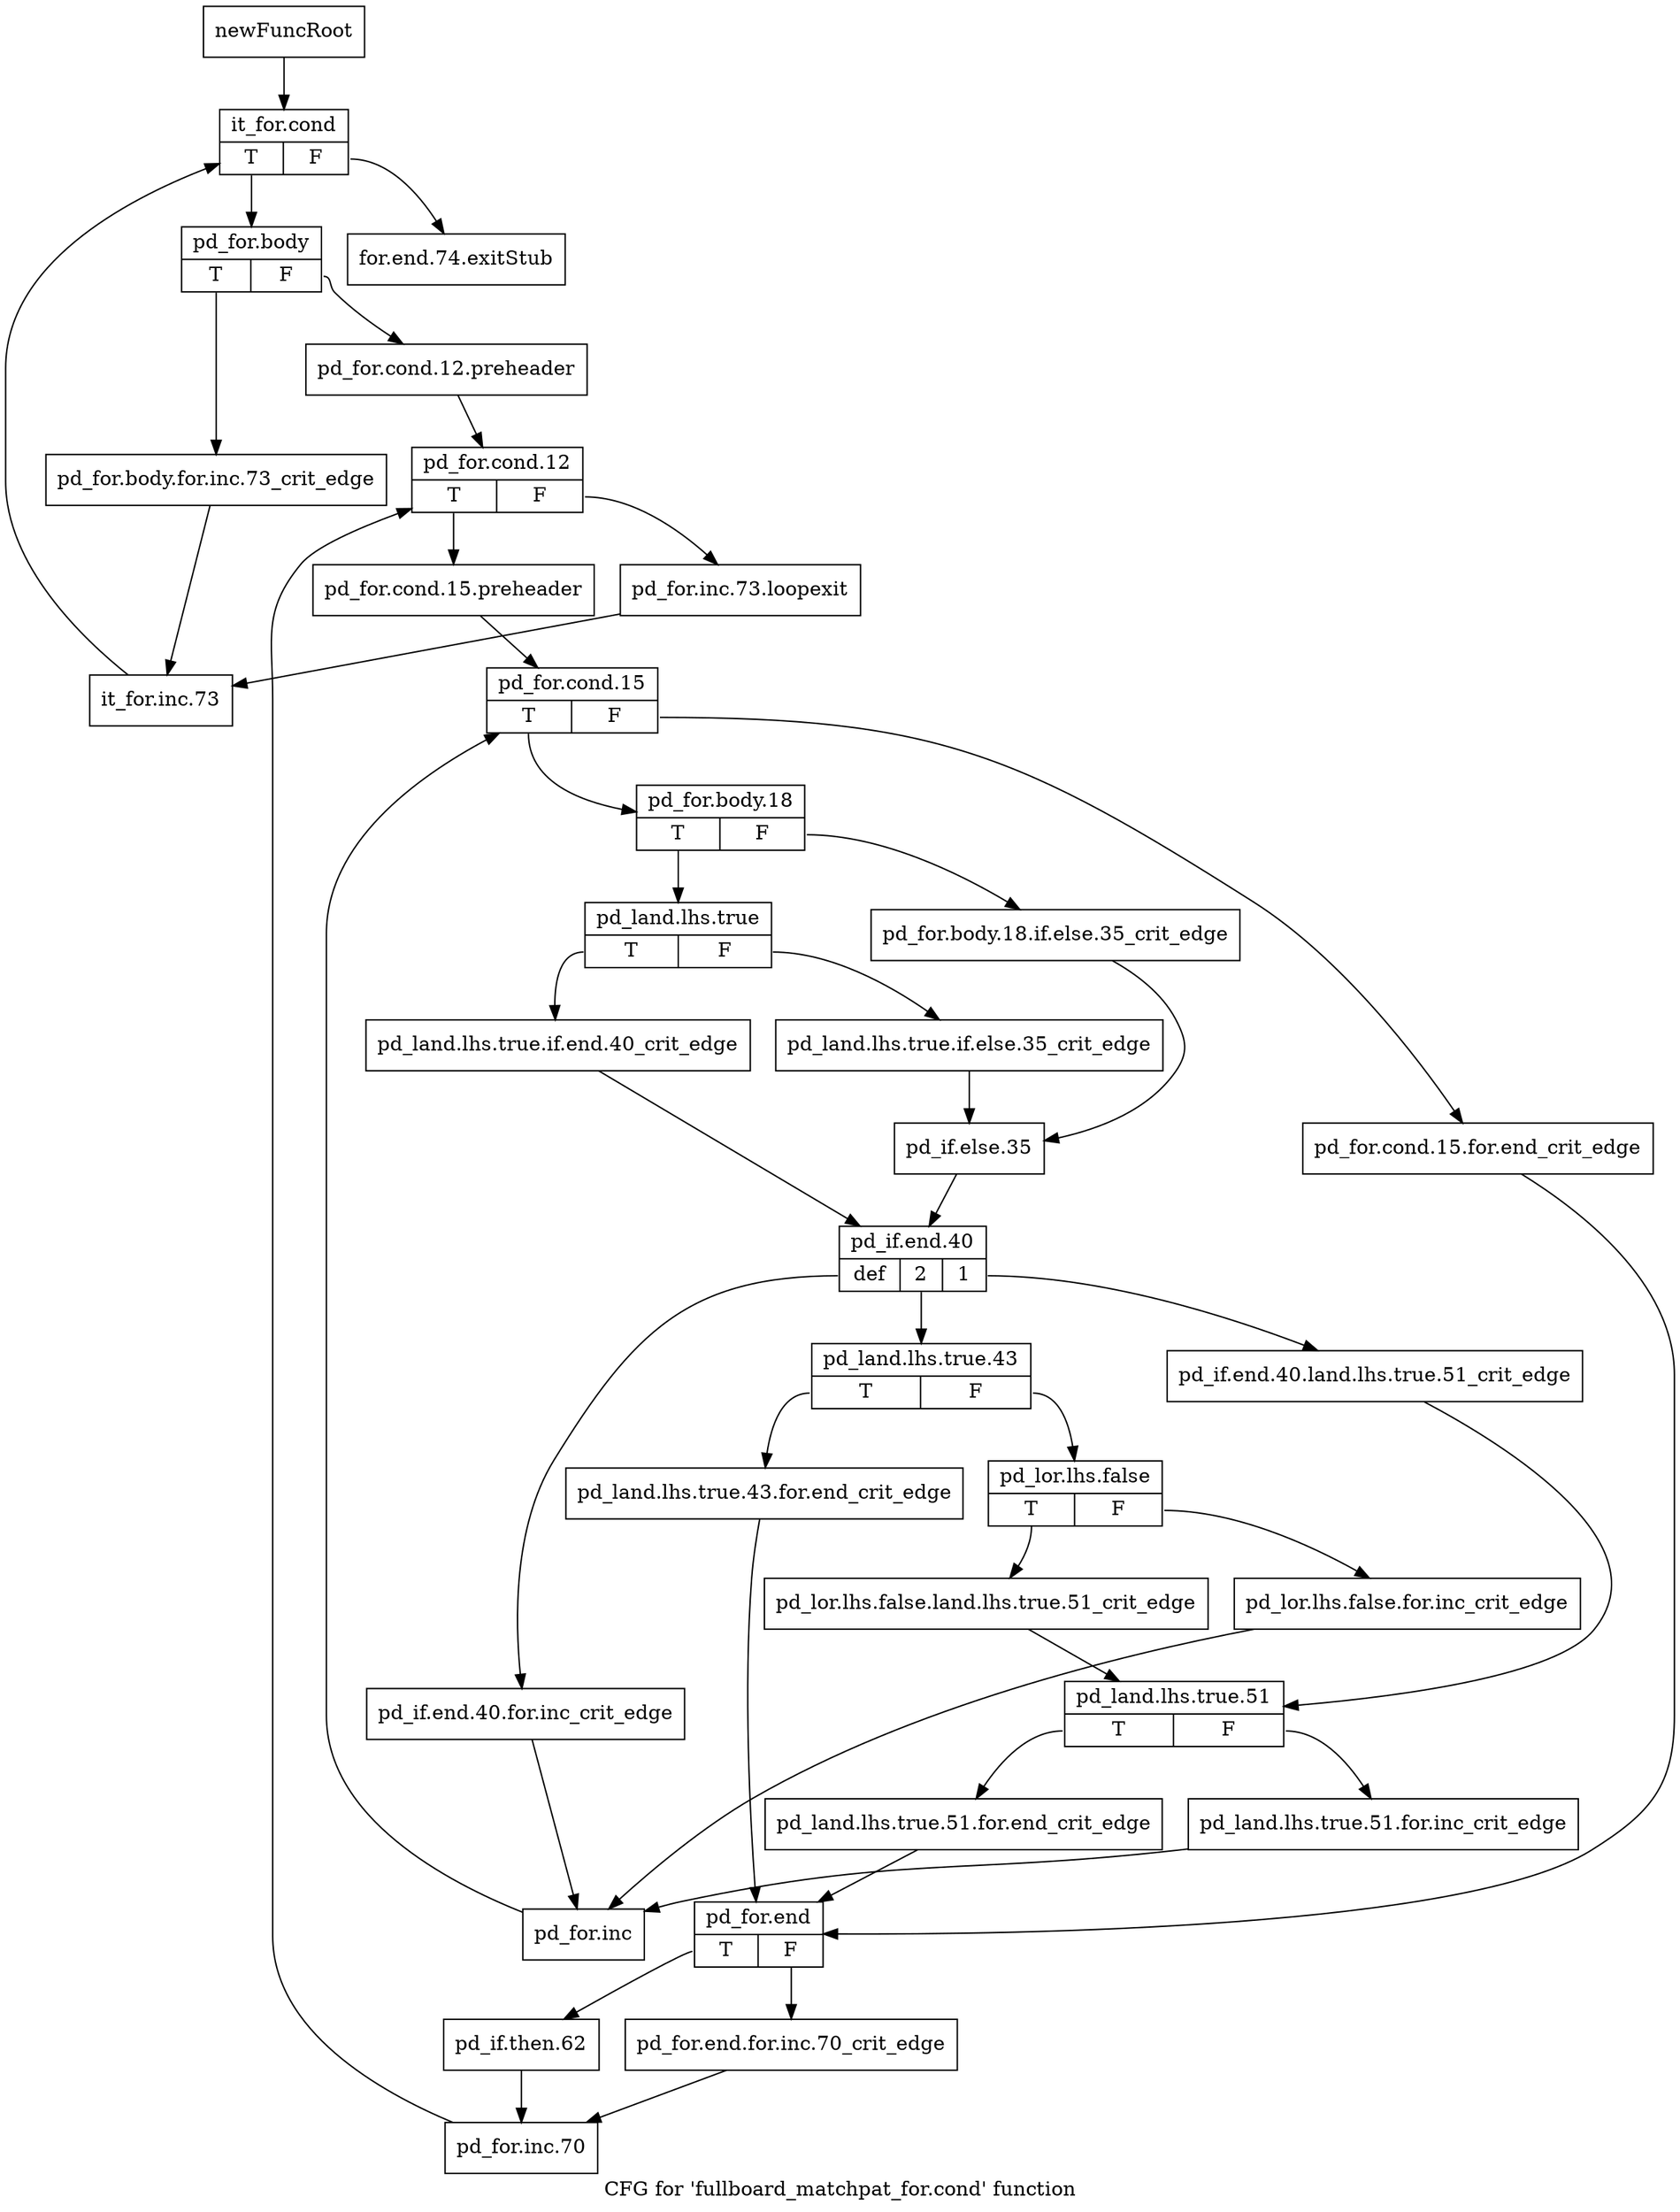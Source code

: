 digraph "CFG for 'fullboard_matchpat_for.cond' function" {
	label="CFG for 'fullboard_matchpat_for.cond' function";

	Node0x406b110 [shape=record,label="{newFuncRoot}"];
	Node0x406b110 -> Node0x406b1b0;
	Node0x406b160 [shape=record,label="{for.end.74.exitStub}"];
	Node0x406b1b0 [shape=record,label="{it_for.cond|{<s0>T|<s1>F}}"];
	Node0x406b1b0:s0 -> Node0x406b200;
	Node0x406b1b0:s1 -> Node0x406b160;
	Node0x406b200 [shape=record,label="{pd_for.body|{<s0>T|<s1>F}}"];
	Node0x406b200:s0 -> Node0x406bb10;
	Node0x406b200:s1 -> Node0x406b250;
	Node0x406b250 [shape=record,label="{pd_for.cond.12.preheader}"];
	Node0x406b250 -> Node0x406b2a0;
	Node0x406b2a0 [shape=record,label="{pd_for.cond.12|{<s0>T|<s1>F}}"];
	Node0x406b2a0:s0 -> Node0x406b340;
	Node0x406b2a0:s1 -> Node0x406b2f0;
	Node0x406b2f0 [shape=record,label="{pd_for.inc.73.loopexit}"];
	Node0x406b2f0 -> Node0x406bb60;
	Node0x406b340 [shape=record,label="{pd_for.cond.15.preheader}"];
	Node0x406b340 -> Node0x406b390;
	Node0x406b390 [shape=record,label="{pd_for.cond.15|{<s0>T|<s1>F}}"];
	Node0x406b390:s0 -> Node0x406b430;
	Node0x406b390:s1 -> Node0x406b3e0;
	Node0x406b3e0 [shape=record,label="{pd_for.cond.15.for.end_crit_edge}"];
	Node0x406b3e0 -> Node0x406b930;
	Node0x406b430 [shape=record,label="{pd_for.body.18|{<s0>T|<s1>F}}"];
	Node0x406b430:s0 -> Node0x406b4d0;
	Node0x406b430:s1 -> Node0x406b480;
	Node0x406b480 [shape=record,label="{pd_for.body.18.if.else.35_crit_edge}"];
	Node0x406b480 -> Node0x406b570;
	Node0x406b4d0 [shape=record,label="{pd_land.lhs.true|{<s0>T|<s1>F}}"];
	Node0x406b4d0:s0 -> Node0x406b5c0;
	Node0x406b4d0:s1 -> Node0x406b520;
	Node0x406b520 [shape=record,label="{pd_land.lhs.true.if.else.35_crit_edge}"];
	Node0x406b520 -> Node0x406b570;
	Node0x406b570 [shape=record,label="{pd_if.else.35}"];
	Node0x406b570 -> Node0x406b610;
	Node0x406b5c0 [shape=record,label="{pd_land.lhs.true.if.end.40_crit_edge}"];
	Node0x406b5c0 -> Node0x406b610;
	Node0x406b610 [shape=record,label="{pd_if.end.40|{<s0>def|<s1>2|<s2>1}}"];
	Node0x406b610:s0 -> Node0x406ba70;
	Node0x406b610:s1 -> Node0x406b6b0;
	Node0x406b610:s2 -> Node0x406b660;
	Node0x406b660 [shape=record,label="{pd_if.end.40.land.lhs.true.51_crit_edge}"];
	Node0x406b660 -> Node0x406b7f0;
	Node0x406b6b0 [shape=record,label="{pd_land.lhs.true.43|{<s0>T|<s1>F}}"];
	Node0x406b6b0:s0 -> Node0x406b8e0;
	Node0x406b6b0:s1 -> Node0x406b700;
	Node0x406b700 [shape=record,label="{pd_lor.lhs.false|{<s0>T|<s1>F}}"];
	Node0x406b700:s0 -> Node0x406b7a0;
	Node0x406b700:s1 -> Node0x406b750;
	Node0x406b750 [shape=record,label="{pd_lor.lhs.false.for.inc_crit_edge}"];
	Node0x406b750 -> Node0x406bac0;
	Node0x406b7a0 [shape=record,label="{pd_lor.lhs.false.land.lhs.true.51_crit_edge}"];
	Node0x406b7a0 -> Node0x406b7f0;
	Node0x406b7f0 [shape=record,label="{pd_land.lhs.true.51|{<s0>T|<s1>F}}"];
	Node0x406b7f0:s0 -> Node0x406b890;
	Node0x406b7f0:s1 -> Node0x406b840;
	Node0x406b840 [shape=record,label="{pd_land.lhs.true.51.for.inc_crit_edge}"];
	Node0x406b840 -> Node0x406bac0;
	Node0x406b890 [shape=record,label="{pd_land.lhs.true.51.for.end_crit_edge}"];
	Node0x406b890 -> Node0x406b930;
	Node0x406b8e0 [shape=record,label="{pd_land.lhs.true.43.for.end_crit_edge}"];
	Node0x406b8e0 -> Node0x406b930;
	Node0x406b930 [shape=record,label="{pd_for.end|{<s0>T|<s1>F}}"];
	Node0x406b930:s0 -> Node0x406b9d0;
	Node0x406b930:s1 -> Node0x406b980;
	Node0x406b980 [shape=record,label="{pd_for.end.for.inc.70_crit_edge}"];
	Node0x406b980 -> Node0x406ba20;
	Node0x406b9d0 [shape=record,label="{pd_if.then.62}"];
	Node0x406b9d0 -> Node0x406ba20;
	Node0x406ba20 [shape=record,label="{pd_for.inc.70}"];
	Node0x406ba20 -> Node0x406b2a0;
	Node0x406ba70 [shape=record,label="{pd_if.end.40.for.inc_crit_edge}"];
	Node0x406ba70 -> Node0x406bac0;
	Node0x406bac0 [shape=record,label="{pd_for.inc}"];
	Node0x406bac0 -> Node0x406b390;
	Node0x406bb10 [shape=record,label="{pd_for.body.for.inc.73_crit_edge}"];
	Node0x406bb10 -> Node0x406bb60;
	Node0x406bb60 [shape=record,label="{it_for.inc.73}"];
	Node0x406bb60 -> Node0x406b1b0;
}
